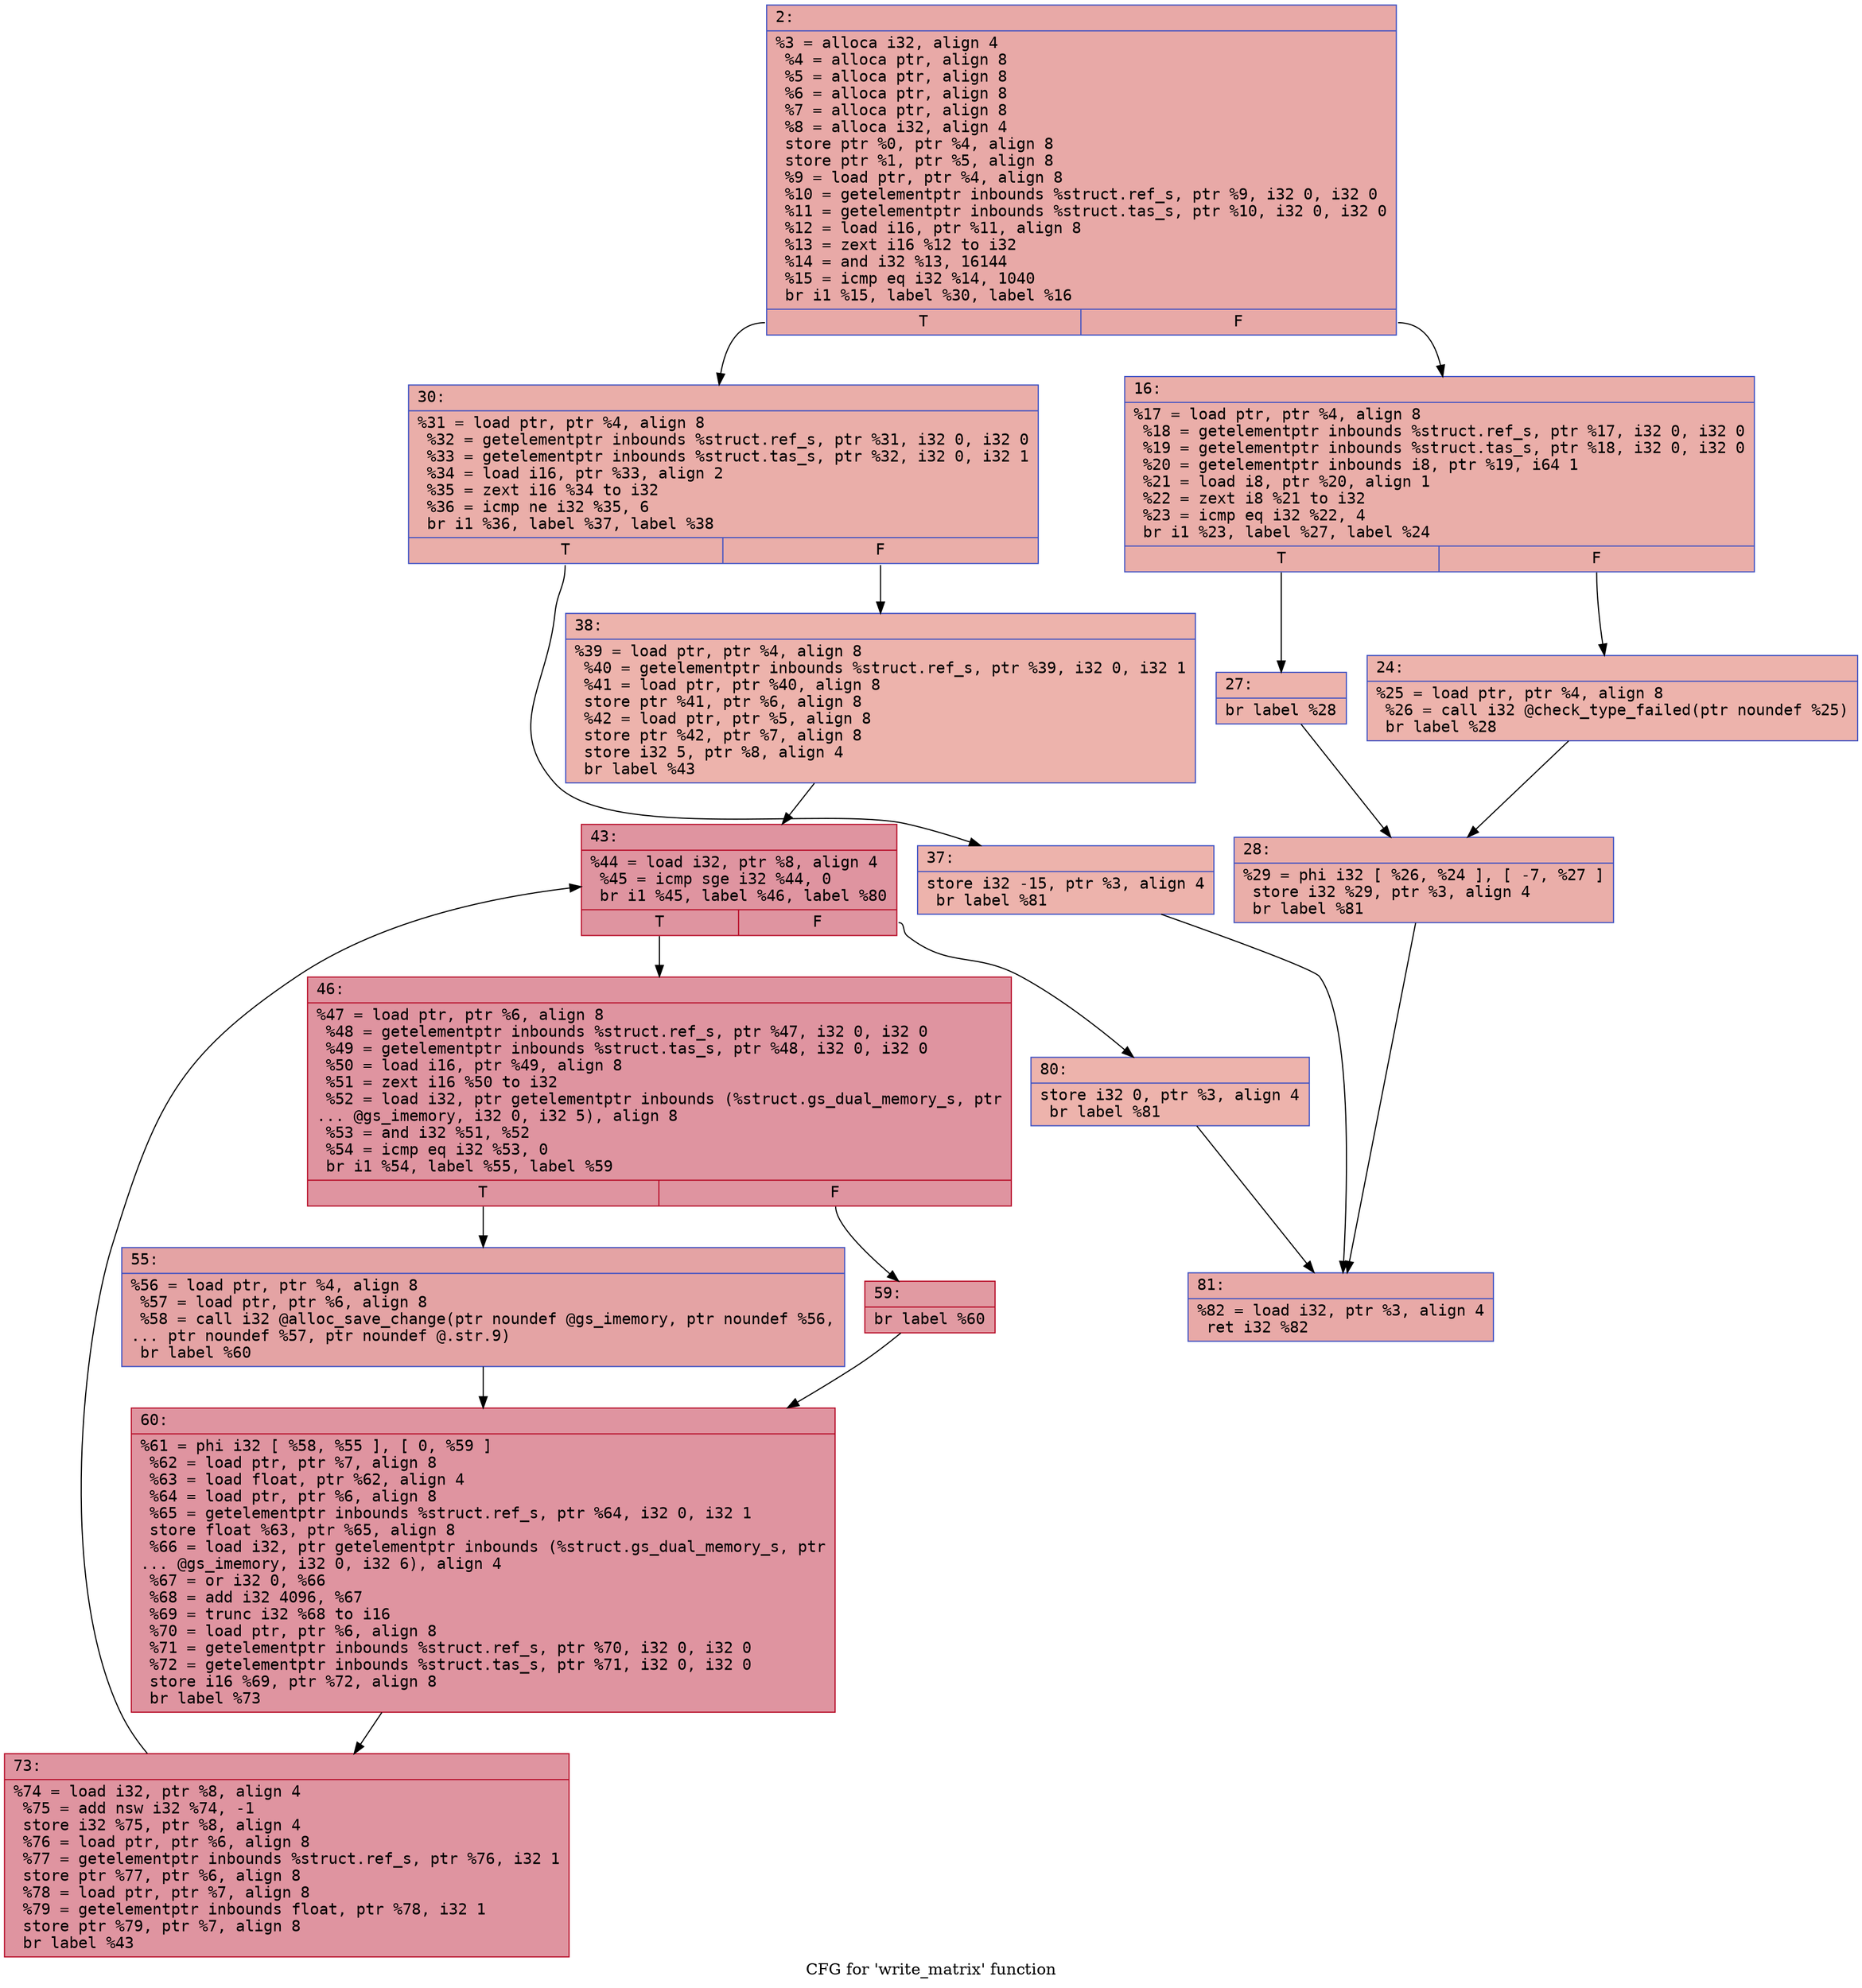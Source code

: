 digraph "CFG for 'write_matrix' function" {
	label="CFG for 'write_matrix' function";

	Node0x6000035978e0 [shape=record,color="#3d50c3ff", style=filled, fillcolor="#ca3b3770" fontname="Courier",label="{2:\l|  %3 = alloca i32, align 4\l  %4 = alloca ptr, align 8\l  %5 = alloca ptr, align 8\l  %6 = alloca ptr, align 8\l  %7 = alloca ptr, align 8\l  %8 = alloca i32, align 4\l  store ptr %0, ptr %4, align 8\l  store ptr %1, ptr %5, align 8\l  %9 = load ptr, ptr %4, align 8\l  %10 = getelementptr inbounds %struct.ref_s, ptr %9, i32 0, i32 0\l  %11 = getelementptr inbounds %struct.tas_s, ptr %10, i32 0, i32 0\l  %12 = load i16, ptr %11, align 8\l  %13 = zext i16 %12 to i32\l  %14 = and i32 %13, 16144\l  %15 = icmp eq i32 %14, 1040\l  br i1 %15, label %30, label %16\l|{<s0>T|<s1>F}}"];
	Node0x6000035978e0:s0 -> Node0x600003597ac0[tooltip="2 -> 30\nProbability 50.00%" ];
	Node0x6000035978e0:s1 -> Node0x600003597980[tooltip="2 -> 16\nProbability 50.00%" ];
	Node0x600003597980 [shape=record,color="#3d50c3ff", style=filled, fillcolor="#d0473d70" fontname="Courier",label="{16:\l|  %17 = load ptr, ptr %4, align 8\l  %18 = getelementptr inbounds %struct.ref_s, ptr %17, i32 0, i32 0\l  %19 = getelementptr inbounds %struct.tas_s, ptr %18, i32 0, i32 0\l  %20 = getelementptr inbounds i8, ptr %19, i64 1\l  %21 = load i8, ptr %20, align 1\l  %22 = zext i8 %21 to i32\l  %23 = icmp eq i32 %22, 4\l  br i1 %23, label %27, label %24\l|{<s0>T|<s1>F}}"];
	Node0x600003597980:s0 -> Node0x600003597a20[tooltip="16 -> 27\nProbability 50.00%" ];
	Node0x600003597980:s1 -> Node0x6000035979d0[tooltip="16 -> 24\nProbability 50.00%" ];
	Node0x6000035979d0 [shape=record,color="#3d50c3ff", style=filled, fillcolor="#d6524470" fontname="Courier",label="{24:\l|  %25 = load ptr, ptr %4, align 8\l  %26 = call i32 @check_type_failed(ptr noundef %25)\l  br label %28\l}"];
	Node0x6000035979d0 -> Node0x600003597a70[tooltip="24 -> 28\nProbability 100.00%" ];
	Node0x600003597a20 [shape=record,color="#3d50c3ff", style=filled, fillcolor="#d6524470" fontname="Courier",label="{27:\l|  br label %28\l}"];
	Node0x600003597a20 -> Node0x600003597a70[tooltip="27 -> 28\nProbability 100.00%" ];
	Node0x600003597a70 [shape=record,color="#3d50c3ff", style=filled, fillcolor="#d0473d70" fontname="Courier",label="{28:\l|  %29 = phi i32 [ %26, %24 ], [ -7, %27 ]\l  store i32 %29, ptr %3, align 4\l  br label %81\l}"];
	Node0x600003597a70 -> Node0x600003597de0[tooltip="28 -> 81\nProbability 100.00%" ];
	Node0x600003597ac0 [shape=record,color="#3d50c3ff", style=filled, fillcolor="#d0473d70" fontname="Courier",label="{30:\l|  %31 = load ptr, ptr %4, align 8\l  %32 = getelementptr inbounds %struct.ref_s, ptr %31, i32 0, i32 0\l  %33 = getelementptr inbounds %struct.tas_s, ptr %32, i32 0, i32 1\l  %34 = load i16, ptr %33, align 2\l  %35 = zext i16 %34 to i32\l  %36 = icmp ne i32 %35, 6\l  br i1 %36, label %37, label %38\l|{<s0>T|<s1>F}}"];
	Node0x600003597ac0:s0 -> Node0x600003597b10[tooltip="30 -> 37\nProbability 50.00%" ];
	Node0x600003597ac0:s1 -> Node0x600003597b60[tooltip="30 -> 38\nProbability 50.00%" ];
	Node0x600003597b10 [shape=record,color="#3d50c3ff", style=filled, fillcolor="#d6524470" fontname="Courier",label="{37:\l|  store i32 -15, ptr %3, align 4\l  br label %81\l}"];
	Node0x600003597b10 -> Node0x600003597de0[tooltip="37 -> 81\nProbability 100.00%" ];
	Node0x600003597b60 [shape=record,color="#3d50c3ff", style=filled, fillcolor="#d6524470" fontname="Courier",label="{38:\l|  %39 = load ptr, ptr %4, align 8\l  %40 = getelementptr inbounds %struct.ref_s, ptr %39, i32 0, i32 1\l  %41 = load ptr, ptr %40, align 8\l  store ptr %41, ptr %6, align 8\l  %42 = load ptr, ptr %5, align 8\l  store ptr %42, ptr %7, align 8\l  store i32 5, ptr %8, align 4\l  br label %43\l}"];
	Node0x600003597b60 -> Node0x600003597bb0[tooltip="38 -> 43\nProbability 100.00%" ];
	Node0x600003597bb0 [shape=record,color="#b70d28ff", style=filled, fillcolor="#b70d2870" fontname="Courier",label="{43:\l|  %44 = load i32, ptr %8, align 4\l  %45 = icmp sge i32 %44, 0\l  br i1 %45, label %46, label %80\l|{<s0>T|<s1>F}}"];
	Node0x600003597bb0:s0 -> Node0x600003597c00[tooltip="43 -> 46\nProbability 96.88%" ];
	Node0x600003597bb0:s1 -> Node0x600003597d90[tooltip="43 -> 80\nProbability 3.12%" ];
	Node0x600003597c00 [shape=record,color="#b70d28ff", style=filled, fillcolor="#b70d2870" fontname="Courier",label="{46:\l|  %47 = load ptr, ptr %6, align 8\l  %48 = getelementptr inbounds %struct.ref_s, ptr %47, i32 0, i32 0\l  %49 = getelementptr inbounds %struct.tas_s, ptr %48, i32 0, i32 0\l  %50 = load i16, ptr %49, align 8\l  %51 = zext i16 %50 to i32\l  %52 = load i32, ptr getelementptr inbounds (%struct.gs_dual_memory_s, ptr\l... @gs_imemory, i32 0, i32 5), align 8\l  %53 = and i32 %51, %52\l  %54 = icmp eq i32 %53, 0\l  br i1 %54, label %55, label %59\l|{<s0>T|<s1>F}}"];
	Node0x600003597c00:s0 -> Node0x600003597c50[tooltip="46 -> 55\nProbability 37.50%" ];
	Node0x600003597c00:s1 -> Node0x600003597ca0[tooltip="46 -> 59\nProbability 62.50%" ];
	Node0x600003597c50 [shape=record,color="#3d50c3ff", style=filled, fillcolor="#c32e3170" fontname="Courier",label="{55:\l|  %56 = load ptr, ptr %4, align 8\l  %57 = load ptr, ptr %6, align 8\l  %58 = call i32 @alloc_save_change(ptr noundef @gs_imemory, ptr noundef %56,\l... ptr noundef %57, ptr noundef @.str.9)\l  br label %60\l}"];
	Node0x600003597c50 -> Node0x600003597cf0[tooltip="55 -> 60\nProbability 100.00%" ];
	Node0x600003597ca0 [shape=record,color="#b70d28ff", style=filled, fillcolor="#bb1b2c70" fontname="Courier",label="{59:\l|  br label %60\l}"];
	Node0x600003597ca0 -> Node0x600003597cf0[tooltip="59 -> 60\nProbability 100.00%" ];
	Node0x600003597cf0 [shape=record,color="#b70d28ff", style=filled, fillcolor="#b70d2870" fontname="Courier",label="{60:\l|  %61 = phi i32 [ %58, %55 ], [ 0, %59 ]\l  %62 = load ptr, ptr %7, align 8\l  %63 = load float, ptr %62, align 4\l  %64 = load ptr, ptr %6, align 8\l  %65 = getelementptr inbounds %struct.ref_s, ptr %64, i32 0, i32 1\l  store float %63, ptr %65, align 8\l  %66 = load i32, ptr getelementptr inbounds (%struct.gs_dual_memory_s, ptr\l... @gs_imemory, i32 0, i32 6), align 4\l  %67 = or i32 0, %66\l  %68 = add i32 4096, %67\l  %69 = trunc i32 %68 to i16\l  %70 = load ptr, ptr %6, align 8\l  %71 = getelementptr inbounds %struct.ref_s, ptr %70, i32 0, i32 0\l  %72 = getelementptr inbounds %struct.tas_s, ptr %71, i32 0, i32 0\l  store i16 %69, ptr %72, align 8\l  br label %73\l}"];
	Node0x600003597cf0 -> Node0x600003597d40[tooltip="60 -> 73\nProbability 100.00%" ];
	Node0x600003597d40 [shape=record,color="#b70d28ff", style=filled, fillcolor="#b70d2870" fontname="Courier",label="{73:\l|  %74 = load i32, ptr %8, align 4\l  %75 = add nsw i32 %74, -1\l  store i32 %75, ptr %8, align 4\l  %76 = load ptr, ptr %6, align 8\l  %77 = getelementptr inbounds %struct.ref_s, ptr %76, i32 1\l  store ptr %77, ptr %6, align 8\l  %78 = load ptr, ptr %7, align 8\l  %79 = getelementptr inbounds float, ptr %78, i32 1\l  store ptr %79, ptr %7, align 8\l  br label %43\l}"];
	Node0x600003597d40 -> Node0x600003597bb0[tooltip="73 -> 43\nProbability 100.00%" ];
	Node0x600003597d90 [shape=record,color="#3d50c3ff", style=filled, fillcolor="#d6524470" fontname="Courier",label="{80:\l|  store i32 0, ptr %3, align 4\l  br label %81\l}"];
	Node0x600003597d90 -> Node0x600003597de0[tooltip="80 -> 81\nProbability 100.00%" ];
	Node0x600003597de0 [shape=record,color="#3d50c3ff", style=filled, fillcolor="#ca3b3770" fontname="Courier",label="{81:\l|  %82 = load i32, ptr %3, align 4\l  ret i32 %82\l}"];
}
